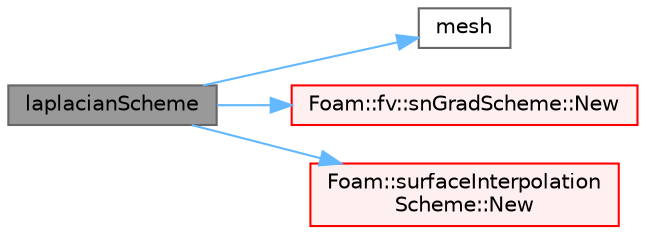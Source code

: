 digraph "laplacianScheme"
{
 // LATEX_PDF_SIZE
  bgcolor="transparent";
  edge [fontname=Helvetica,fontsize=10,labelfontname=Helvetica,labelfontsize=10];
  node [fontname=Helvetica,fontsize=10,shape=box,height=0.2,width=0.4];
  rankdir="LR";
  Node1 [id="Node000001",label="laplacianScheme",height=0.2,width=0.4,color="gray40", fillcolor="grey60", style="filled", fontcolor="black",tooltip=" "];
  Node1 -> Node2 [id="edge1_Node000001_Node000002",color="steelblue1",style="solid",tooltip=" "];
  Node2 [id="Node000002",label="mesh",height=0.2,width=0.4,color="grey40", fillcolor="white", style="filled",URL="$classFoam_1_1fv_1_1laplacianScheme.html#aab8ef4470d7d6fd79e1cf62023ec7bc1",tooltip=" "];
  Node1 -> Node3 [id="edge2_Node000001_Node000003",color="steelblue1",style="solid",tooltip=" "];
  Node3 [id="Node000003",label="Foam::fv::snGradScheme::New",height=0.2,width=0.4,color="red", fillcolor="#FFF0F0", style="filled",URL="$classFoam_1_1fv_1_1snGradScheme.html#adc12ff65e667931ca7187bb66656924a",tooltip=" "];
  Node1 -> Node10 [id="edge3_Node000001_Node000010",color="steelblue1",style="solid",tooltip=" "];
  Node10 [id="Node000010",label="Foam::surfaceInterpolation\lScheme::New",height=0.2,width=0.4,color="red", fillcolor="#FFF0F0", style="filled",URL="$classFoam_1_1surfaceInterpolationScheme.html#ad7a5400f463be6d6d6590c02af0c319f",tooltip=" "];
}

